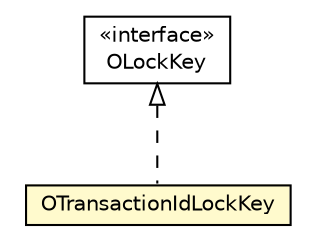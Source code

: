 #!/usr/local/bin/dot
#
# Class diagram 
# Generated by UMLGraph version R5_6-24-gf6e263 (http://www.umlgraph.org/)
#

digraph G {
	edge [fontname="Helvetica",fontsize=10,labelfontname="Helvetica",labelfontsize=10];
	node [fontname="Helvetica",fontsize=10,shape=plaintext];
	nodesep=0.25;
	ranksep=0.5;
	// com.orientechnologies.orient.server.distributed.impl.lock.OTransactionIdLockKey
	c7551482 [label=<<table title="com.orientechnologies.orient.server.distributed.impl.lock.OTransactionIdLockKey" border="0" cellborder="1" cellspacing="0" cellpadding="2" port="p" bgcolor="lemonChiffon" href="./OTransactionIdLockKey.html">
		<tr><td><table border="0" cellspacing="0" cellpadding="1">
<tr><td align="center" balign="center"> OTransactionIdLockKey </td></tr>
		</table></td></tr>
		</table>>, URL="./OTransactionIdLockKey.html", fontname="Helvetica", fontcolor="black", fontsize=10.0];
	// com.orientechnologies.orient.server.distributed.impl.lock.OLockKey
	c7551483 [label=<<table title="com.orientechnologies.orient.server.distributed.impl.lock.OLockKey" border="0" cellborder="1" cellspacing="0" cellpadding="2" port="p" href="./OLockKey.html">
		<tr><td><table border="0" cellspacing="0" cellpadding="1">
<tr><td align="center" balign="center"> &#171;interface&#187; </td></tr>
<tr><td align="center" balign="center"> OLockKey </td></tr>
		</table></td></tr>
		</table>>, URL="./OLockKey.html", fontname="Helvetica", fontcolor="black", fontsize=10.0];
	//com.orientechnologies.orient.server.distributed.impl.lock.OTransactionIdLockKey implements com.orientechnologies.orient.server.distributed.impl.lock.OLockKey
	c7551483:p -> c7551482:p [dir=back,arrowtail=empty,style=dashed];
}

